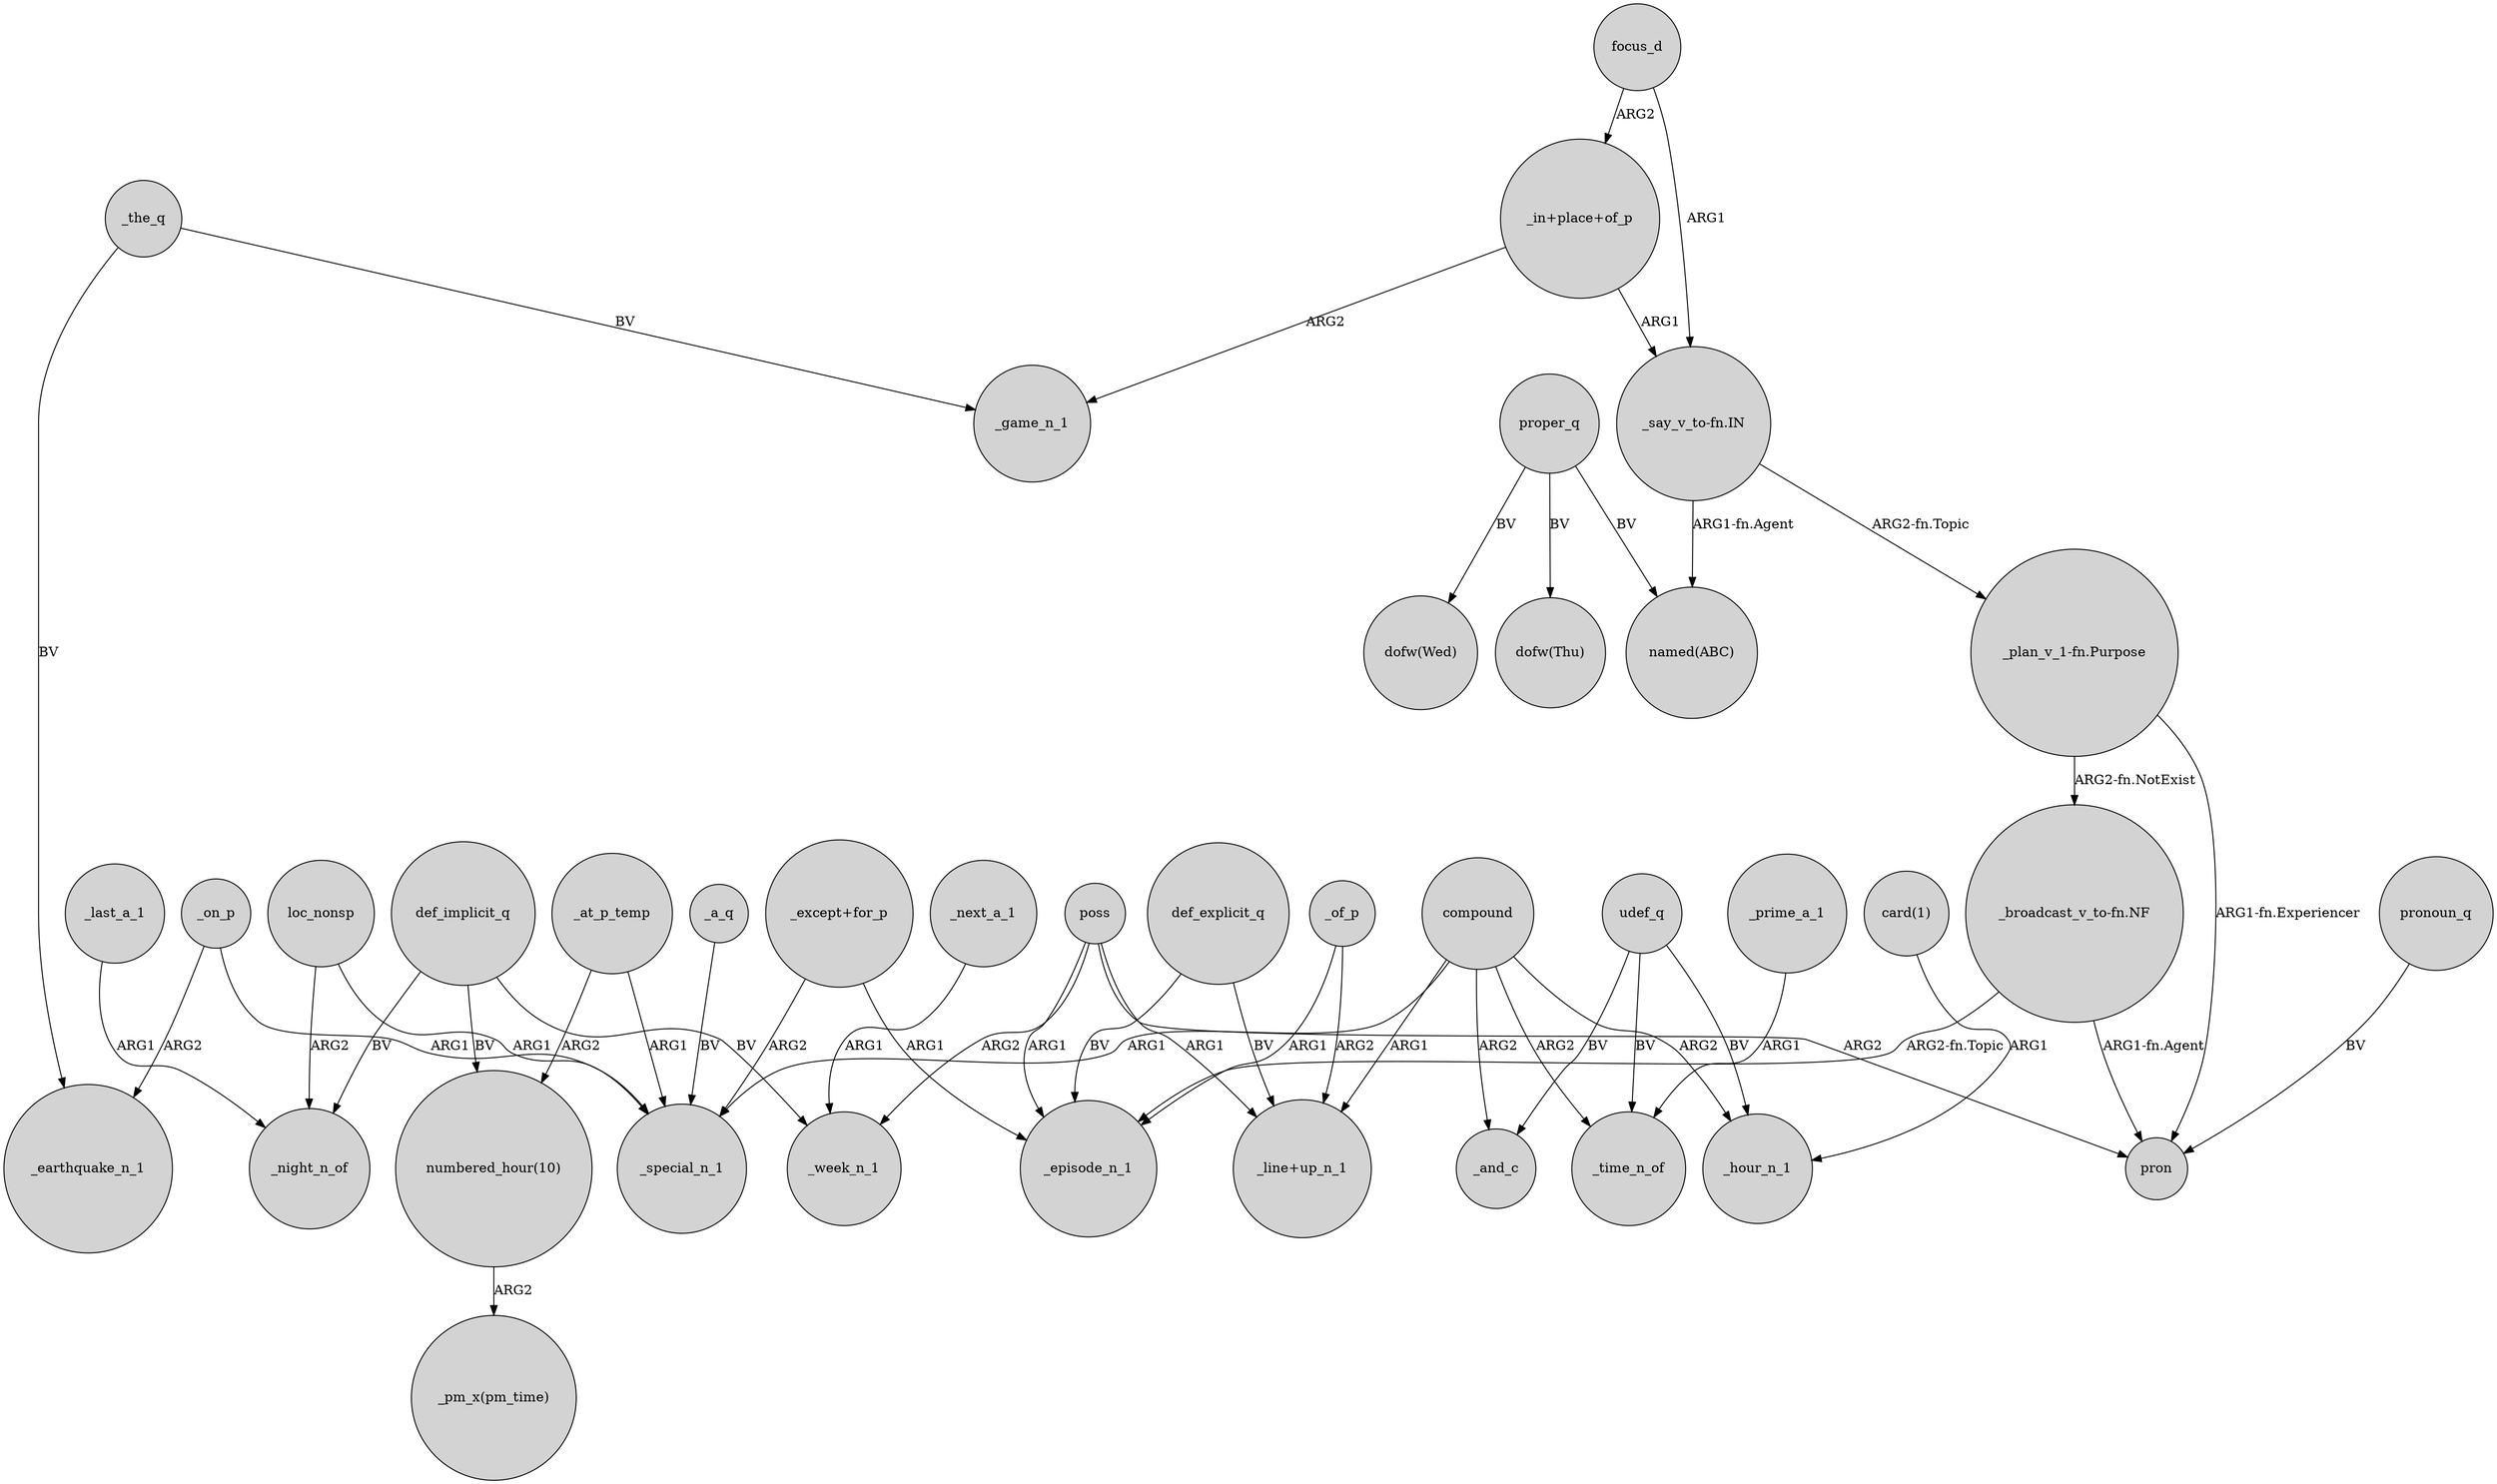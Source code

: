 digraph {
	node [shape=circle style=filled]
	_the_q -> _earthquake_n_1 [label=BV]
	_prime_a_1 -> _time_n_of [label=ARG1]
	_of_p -> _episode_n_1 [label=ARG1]
	"_broadcast_v_to-fn.NF" -> pron [label="ARG1-fn.Agent"]
	def_implicit_q -> _night_n_of [label=BV]
	def_implicit_q -> _week_n_1 [label=BV]
	poss -> pron [label=ARG2]
	_at_p_temp -> _special_n_1 [label=ARG1]
	poss -> "_line+up_n_1" [label=ARG1]
	"numbered_hour(10)" -> "_pm_x(pm_time)" [label=ARG2]
	def_explicit_q -> "_line+up_n_1" [label=BV]
	"_plan_v_1-fn.Purpose" -> pron [label="ARG1-fn.Experiencer"]
	udef_q -> _hour_n_1 [label=BV]
	def_implicit_q -> "numbered_hour(10)" [label=BV]
	"_say_v_to-fn.IN" -> "_plan_v_1-fn.Purpose" [label="ARG2-fn.Topic"]
	"_except+for_p" -> _special_n_1 [label=ARG2]
	_at_p_temp -> "numbered_hour(10)" [label=ARG2]
	poss -> _episode_n_1 [label=ARG1]
	poss -> _week_n_1 [label=ARG2]
	"_except+for_p" -> _episode_n_1 [label=ARG1]
	compound -> _special_n_1 [label=ARG1]
	"card(1)" -> _hour_n_1 [label=ARG1]
	pronoun_q -> pron [label=BV]
	_a_q -> _special_n_1 [label=BV]
	compound -> _and_c [label=ARG2]
	"_broadcast_v_to-fn.NF" -> _episode_n_1 [label="ARG2-fn.Topic"]
	focus_d -> "_in+place+of_p" [label=ARG2]
	"_say_v_to-fn.IN" -> "named(ABC)" [label="ARG1-fn.Agent"]
	proper_q -> "dofw(Wed)" [label=BV]
	_on_p -> _special_n_1 [label=ARG1]
	"_in+place+of_p" -> "_say_v_to-fn.IN" [label=ARG1]
	"_plan_v_1-fn.Purpose" -> "_broadcast_v_to-fn.NF" [label="ARG2-fn.NotExist"]
	compound -> "_line+up_n_1" [label=ARG1]
	proper_q -> "named(ABC)" [label=BV]
	udef_q -> _time_n_of [label=BV]
	compound -> _hour_n_1 [label=ARG2]
	proper_q -> "dofw(Thu)" [label=BV]
	compound -> _time_n_of [label=ARG2]
	_on_p -> _earthquake_n_1 [label=ARG2]
	_the_q -> _game_n_1 [label=BV]
	"_in+place+of_p" -> _game_n_1 [label=ARG2]
	_next_a_1 -> _week_n_1 [label=ARG1]
	_of_p -> "_line+up_n_1" [label=ARG2]
	def_explicit_q -> _episode_n_1 [label=BV]
	loc_nonsp -> _night_n_of [label=ARG2]
	loc_nonsp -> _special_n_1 [label=ARG1]
	udef_q -> _and_c [label=BV]
	_last_a_1 -> _night_n_of [label=ARG1]
	focus_d -> "_say_v_to-fn.IN" [label=ARG1]
}

